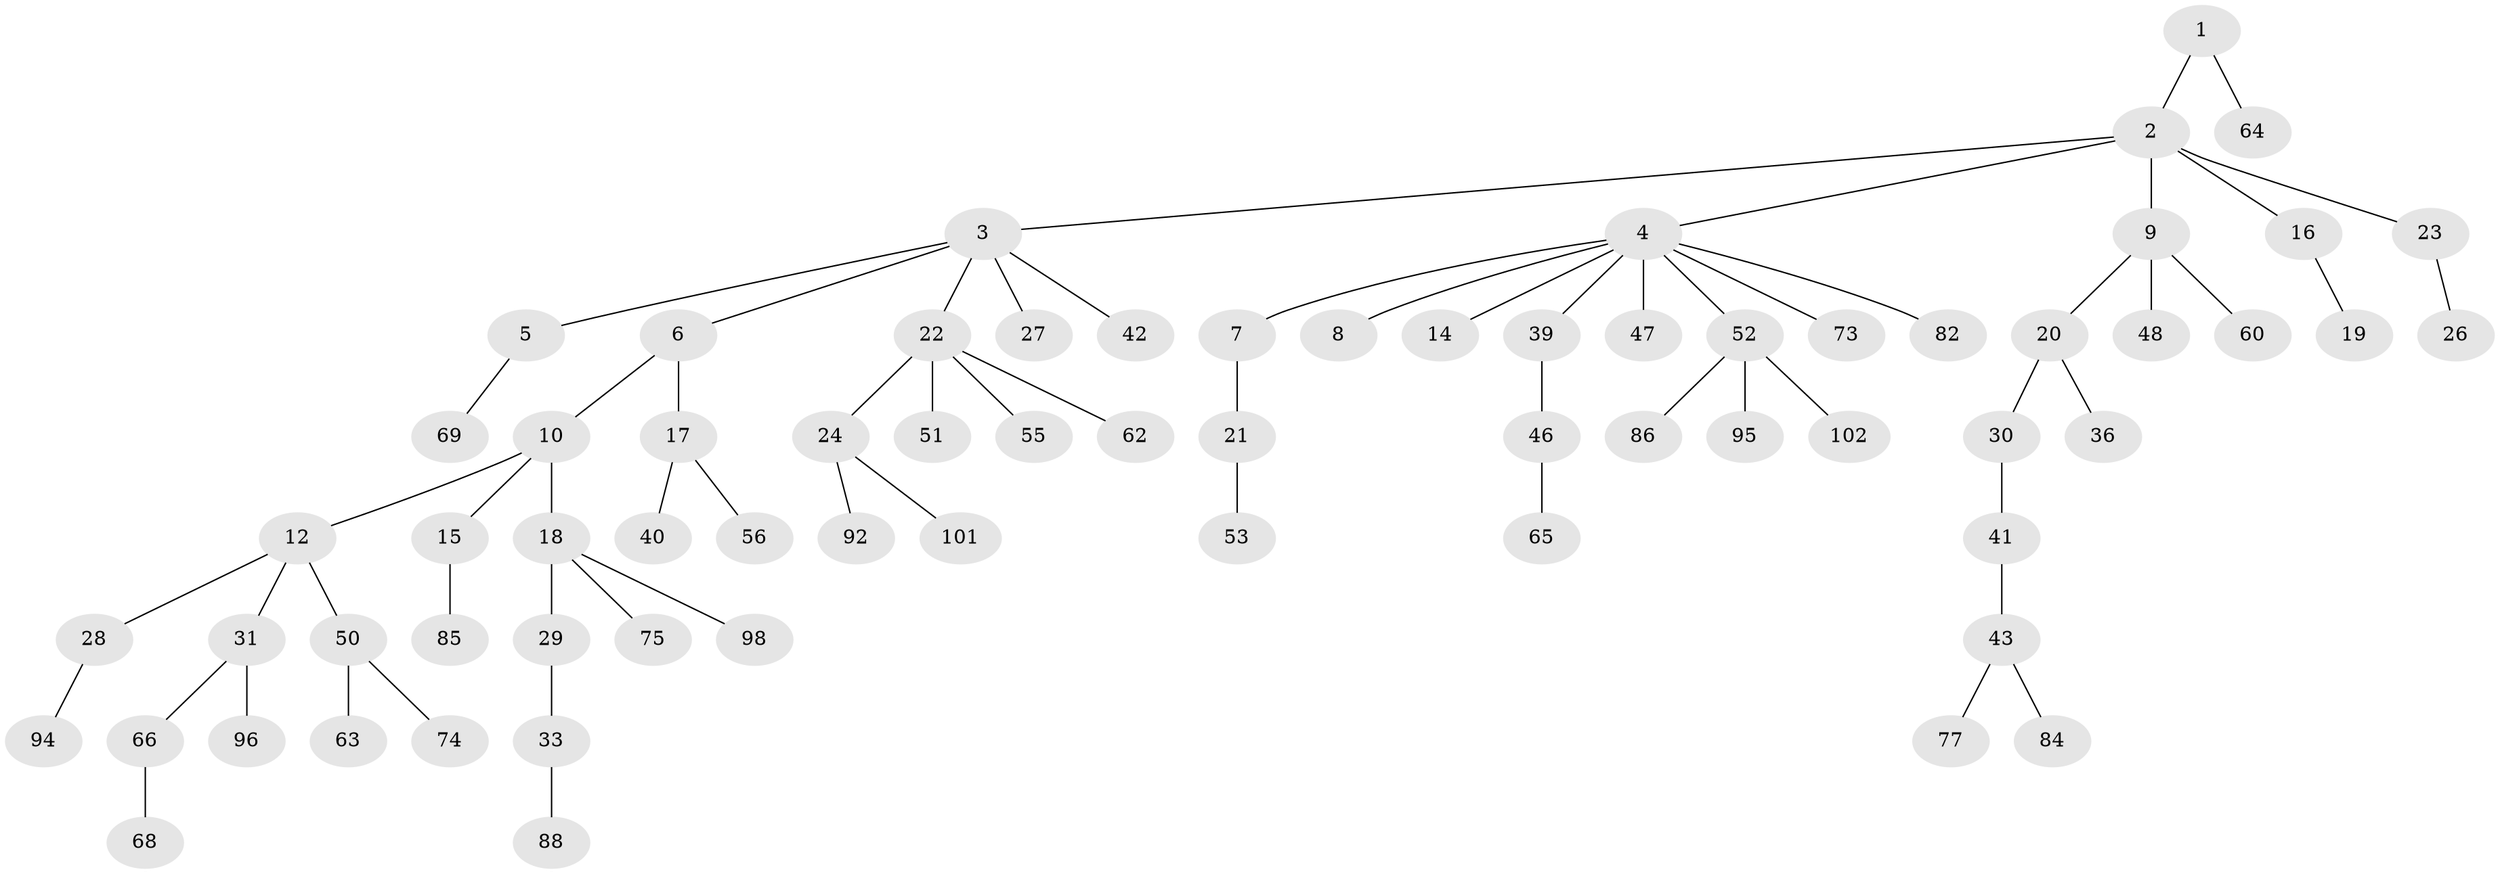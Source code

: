 // original degree distribution, {2: 0.28431372549019607, 6: 0.00980392156862745, 5: 0.029411764705882353, 7: 0.00980392156862745, 3: 0.14705882352941177, 4: 0.058823529411764705, 1: 0.46078431372549017}
// Generated by graph-tools (version 1.1) at 2025/42/03/06/25 10:42:05]
// undirected, 68 vertices, 67 edges
graph export_dot {
graph [start="1"]
  node [color=gray90,style=filled];
  1 [super="+49"];
  2;
  3 [super="+11"];
  4 [super="+34"];
  5;
  6;
  7 [super="+67"];
  8 [super="+97"];
  9 [super="+70"];
  10 [super="+76"];
  12 [super="+13"];
  14;
  15 [super="+59"];
  16 [super="+37"];
  17 [super="+32"];
  18 [super="+72"];
  19;
  20 [super="+25"];
  21;
  22 [super="+44"];
  23 [super="+45"];
  24 [super="+89"];
  26 [super="+79"];
  27;
  28 [super="+80"];
  29 [super="+78"];
  30 [super="+38"];
  31 [super="+35"];
  33 [super="+57"];
  36;
  39;
  40;
  41 [super="+58"];
  42;
  43 [super="+87"];
  46;
  47;
  48;
  50 [super="+54"];
  51;
  52 [super="+83"];
  53 [super="+90"];
  55;
  56 [super="+61"];
  60;
  62;
  63;
  64;
  65 [super="+93"];
  66;
  68;
  69 [super="+71"];
  73;
  74;
  75 [super="+81"];
  77;
  82 [super="+100"];
  84 [super="+99"];
  85;
  86;
  88 [super="+91"];
  92;
  94;
  95;
  96;
  98;
  101;
  102;
  1 -- 2;
  1 -- 64;
  2 -- 3;
  2 -- 4;
  2 -- 9;
  2 -- 16;
  2 -- 23;
  3 -- 5;
  3 -- 6;
  3 -- 22;
  3 -- 27;
  3 -- 42;
  4 -- 7;
  4 -- 8;
  4 -- 14;
  4 -- 73;
  4 -- 82;
  4 -- 39;
  4 -- 52;
  4 -- 47;
  5 -- 69;
  6 -- 10;
  6 -- 17;
  7 -- 21;
  9 -- 20;
  9 -- 48;
  9 -- 60;
  10 -- 12;
  10 -- 15;
  10 -- 18;
  12 -- 31;
  12 -- 50;
  12 -- 28;
  15 -- 85;
  16 -- 19;
  17 -- 56;
  17 -- 40;
  18 -- 29;
  18 -- 98;
  18 -- 75;
  20 -- 36;
  20 -- 30;
  21 -- 53;
  22 -- 24;
  22 -- 55;
  22 -- 62;
  22 -- 51;
  23 -- 26;
  24 -- 92;
  24 -- 101;
  28 -- 94;
  29 -- 33;
  30 -- 41;
  31 -- 66;
  31 -- 96;
  33 -- 88;
  39 -- 46;
  41 -- 43;
  43 -- 77;
  43 -- 84;
  46 -- 65;
  50 -- 63;
  50 -- 74;
  52 -- 102;
  52 -- 86;
  52 -- 95;
  66 -- 68;
}

